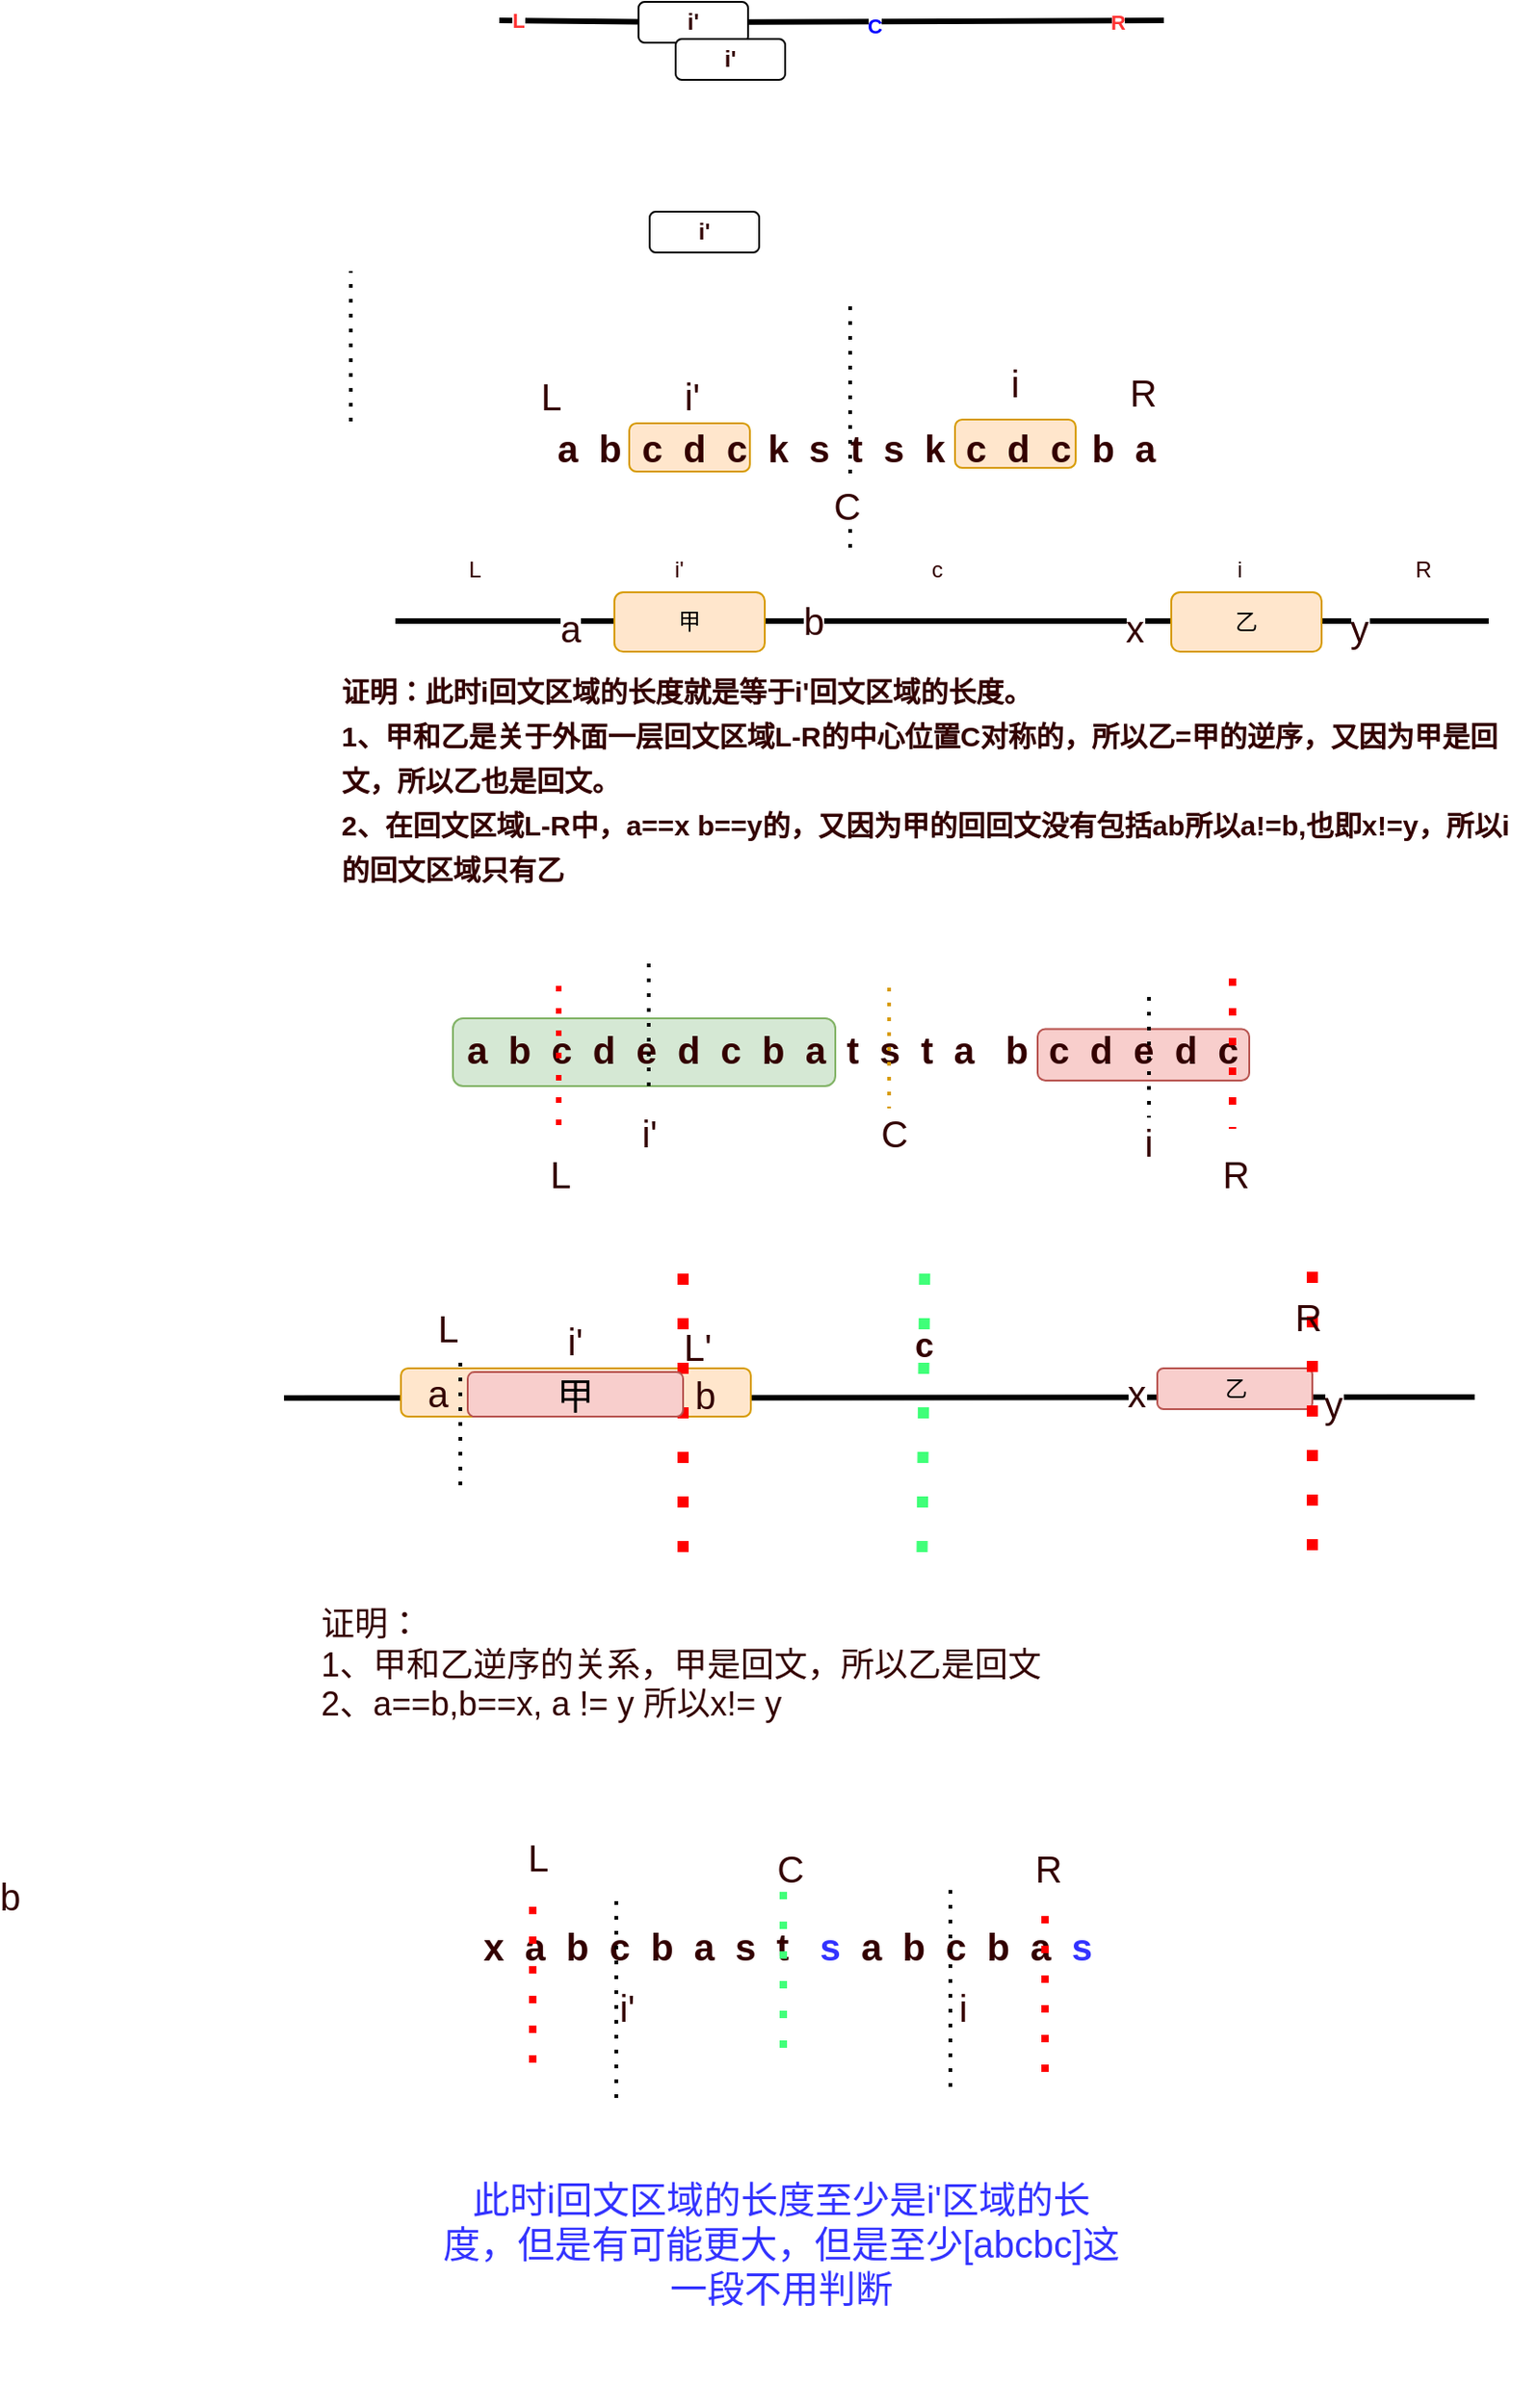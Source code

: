 <mxfile version="17.4.6" type="github">
  <diagram id="g8YlMqBbn0beKlr_bPqO" name="第 1 页">
    <mxGraphModel dx="1865" dy="539" grid="0" gridSize="10" guides="1" tooltips="1" connect="1" arrows="1" fold="1" page="1" pageScale="1" pageWidth="827" pageHeight="1169" math="0" shadow="0">
      <root>
        <mxCell id="0" />
        <mxCell id="1" parent="0" />
        <mxCell id="LV9rs-zQbGKQO7pBVukM-77" value="" style="rounded=1;whiteSpace=wrap;html=1;fontSize=20;fillColor=#f8cecc;strokeColor=#b85450;" vertex="1" parent="1">
          <mxGeometry x="523" y="844.25" width="114" height="27.75" as="geometry" />
        </mxCell>
        <mxCell id="LV9rs-zQbGKQO7pBVukM-75" value="" style="rounded=1;whiteSpace=wrap;html=1;fontSize=20;fillColor=#d5e8d4;strokeColor=#82b366;" vertex="1" parent="1">
          <mxGeometry x="208" y="838.5" width="206" height="36.5" as="geometry" />
        </mxCell>
        <mxCell id="LV9rs-zQbGKQO7pBVukM-54" value="" style="rounded=1;whiteSpace=wrap;html=1;fontSize=20;fillColor=#ffe6cc;strokeColor=#d79b00;" vertex="1" parent="1">
          <mxGeometry x="478.5" y="516" width="65" height="26" as="geometry" />
        </mxCell>
        <mxCell id="LV9rs-zQbGKQO7pBVukM-53" value="" style="rounded=1;whiteSpace=wrap;html=1;fontSize=20;fillColor=#ffe6cc;strokeColor=#d79b00;" vertex="1" parent="1">
          <mxGeometry x="303" y="518" width="65" height="26" as="geometry" />
        </mxCell>
        <mxCell id="LV9rs-zQbGKQO7pBVukM-1" value="" style="endArrow=none;html=1;rounded=0;strokeWidth=3;startArrow=none;" edge="1" parent="1" source="LV9rs-zQbGKQO7pBVukM-10">
          <mxGeometry width="50" height="50" relative="1" as="geometry">
            <mxPoint x="233" y="301" as="sourcePoint" />
            <mxPoint x="591" y="301" as="targetPoint" />
          </mxGeometry>
        </mxCell>
        <mxCell id="LV9rs-zQbGKQO7pBVukM-3" value="C" style="edgeLabel;html=1;align=center;verticalAlign=middle;resizable=0;points=[];fontStyle=1;fontColor=#0000FF;" vertex="1" connectable="0" parent="LV9rs-zQbGKQO7pBVukM-1">
          <mxGeometry x="0.09" y="-2" relative="1" as="geometry">
            <mxPoint x="-54" as="offset" />
          </mxGeometry>
        </mxCell>
        <mxCell id="LV9rs-zQbGKQO7pBVukM-5" value="&lt;font color=&quot;#ff3333&quot;&gt;R&lt;/font&gt;" style="edgeLabel;html=1;align=center;verticalAlign=middle;resizable=0;points=[];fontStyle=1" vertex="1" connectable="0" parent="LV9rs-zQbGKQO7pBVukM-1">
          <mxGeometry x="0.771" y="-1" relative="1" as="geometry">
            <mxPoint as="offset" />
          </mxGeometry>
        </mxCell>
        <mxCell id="LV9rs-zQbGKQO7pBVukM-13" value="" style="endArrow=none;html=1;rounded=0;strokeWidth=3;" edge="1" parent="1" target="LV9rs-zQbGKQO7pBVukM-10">
          <mxGeometry width="50" height="50" relative="1" as="geometry">
            <mxPoint x="233" y="301" as="sourcePoint" />
            <mxPoint x="591" y="301" as="targetPoint" />
          </mxGeometry>
        </mxCell>
        <mxCell id="LV9rs-zQbGKQO7pBVukM-15" value="L" style="edgeLabel;html=1;align=center;verticalAlign=middle;resizable=0;points=[];fontStyle=1;fontColor=#FF3333;" vertex="1" connectable="0" parent="LV9rs-zQbGKQO7pBVukM-13">
          <mxGeometry x="-0.74" relative="1" as="geometry">
            <mxPoint as="offset" />
          </mxGeometry>
        </mxCell>
        <mxCell id="LV9rs-zQbGKQO7pBVukM-10" value="&lt;b&gt;i&#39;&lt;/b&gt;" style="rounded=1;whiteSpace=wrap;html=1;fontColor=#330000;" vertex="1" parent="1">
          <mxGeometry x="308" y="291" width="59" height="22" as="geometry" />
        </mxCell>
        <mxCell id="LV9rs-zQbGKQO7pBVukM-19" value="&lt;b&gt;i&#39;&lt;/b&gt;" style="rounded=1;whiteSpace=wrap;html=1;fontColor=#330000;" vertex="1" parent="1">
          <mxGeometry x="314" y="404" width="59" height="22" as="geometry" />
        </mxCell>
        <mxCell id="LV9rs-zQbGKQO7pBVukM-39" value="&lt;b&gt;i&#39;&lt;/b&gt;" style="rounded=1;whiteSpace=wrap;html=1;fontColor=#330000;" vertex="1" parent="1">
          <mxGeometry x="328" y="311" width="59" height="22" as="geometry" />
        </mxCell>
        <mxCell id="LV9rs-zQbGKQO7pBVukM-42" value="&lt;b&gt;&lt;font style=&quot;font-size: 20px&quot;&gt;a&amp;nbsp; b&amp;nbsp; c&amp;nbsp; d&amp;nbsp; c&amp;nbsp; k&amp;nbsp; s&amp;nbsp; t&amp;nbsp; s&amp;nbsp; k&amp;nbsp; c&amp;nbsp; d&amp;nbsp; c&amp;nbsp; b&amp;nbsp; a&lt;/font&gt;&lt;/b&gt;" style="text;html=1;strokeColor=none;fillColor=none;align=center;verticalAlign=middle;whiteSpace=wrap;rounded=0;fontColor=#330000;" vertex="1" parent="1">
          <mxGeometry x="248" y="512.5" width="355" height="37" as="geometry" />
        </mxCell>
        <mxCell id="LV9rs-zQbGKQO7pBVukM-43" value="i&#39;" style="text;html=1;strokeColor=none;fillColor=none;align=center;verticalAlign=middle;whiteSpace=wrap;rounded=0;fontSize=20;fontColor=#330000;" vertex="1" parent="1">
          <mxGeometry x="307" y="488" width="60" height="30" as="geometry" />
        </mxCell>
        <mxCell id="LV9rs-zQbGKQO7pBVukM-47" value="i" style="text;html=1;strokeColor=none;fillColor=none;align=center;verticalAlign=middle;whiteSpace=wrap;rounded=0;fontSize=20;fontColor=#330000;" vertex="1" parent="1">
          <mxGeometry x="481" y="481" width="60" height="30" as="geometry" />
        </mxCell>
        <mxCell id="LV9rs-zQbGKQO7pBVukM-48" value="L" style="text;html=1;strokeColor=none;fillColor=none;align=center;verticalAlign=middle;whiteSpace=wrap;rounded=0;fontSize=20;fontColor=#330000;" vertex="1" parent="1">
          <mxGeometry x="231" y="488" width="60" height="30" as="geometry" />
        </mxCell>
        <mxCell id="LV9rs-zQbGKQO7pBVukM-49" value="R" style="text;html=1;strokeColor=none;fillColor=none;align=center;verticalAlign=middle;whiteSpace=wrap;rounded=0;fontSize=20;fontColor=#330000;" vertex="1" parent="1">
          <mxGeometry x="550" y="486" width="60" height="30" as="geometry" />
        </mxCell>
        <mxCell id="LV9rs-zQbGKQO7pBVukM-50" value="" style="endArrow=none;dashed=1;html=1;dashPattern=1 3;strokeWidth=2;rounded=0;fontSize=20;fontColor=#330000;" edge="1" parent="1">
          <mxGeometry width="50" height="50" relative="1" as="geometry">
            <mxPoint x="422" y="585" as="sourcePoint" />
            <mxPoint x="422" y="450" as="targetPoint" />
          </mxGeometry>
        </mxCell>
        <mxCell id="LV9rs-zQbGKQO7pBVukM-51" value="C" style="edgeLabel;html=1;align=center;verticalAlign=middle;resizable=0;points=[];fontSize=20;fontColor=#330000;" vertex="1" connectable="0" parent="LV9rs-zQbGKQO7pBVukM-50">
          <mxGeometry x="-0.656" y="2" relative="1" as="geometry">
            <mxPoint as="offset" />
          </mxGeometry>
        </mxCell>
        <mxCell id="LV9rs-zQbGKQO7pBVukM-52" value="" style="endArrow=none;dashed=1;html=1;dashPattern=1 3;strokeWidth=2;rounded=0;fontSize=20;fontColor=#330000;" edge="1" parent="1">
          <mxGeometry width="50" height="50" relative="1" as="geometry">
            <mxPoint x="153" y="517" as="sourcePoint" />
            <mxPoint x="153" y="436" as="targetPoint" />
          </mxGeometry>
        </mxCell>
        <mxCell id="LV9rs-zQbGKQO7pBVukM-55" value="" style="group" vertex="1" connectable="0" parent="1">
          <mxGeometry x="177" y="582" width="589" height="59" as="geometry" />
        </mxCell>
        <mxCell id="LV9rs-zQbGKQO7pBVukM-29" value="" style="endArrow=none;html=1;rounded=0;fontColor=#330000;strokeWidth=3;" edge="1" parent="LV9rs-zQbGKQO7pBVukM-55">
          <mxGeometry width="50" height="50" relative="1" as="geometry">
            <mxPoint y="42.5" as="sourcePoint" />
            <mxPoint x="589" y="42.5" as="targetPoint" />
          </mxGeometry>
        </mxCell>
        <mxCell id="LV9rs-zQbGKQO7pBVukM-57" value="a" style="edgeLabel;html=1;align=center;verticalAlign=middle;resizable=0;points=[];fontSize=20;fontColor=#330000;" vertex="1" connectable="0" parent="LV9rs-zQbGKQO7pBVukM-29">
          <mxGeometry x="-0.683" y="-3" relative="1" as="geometry">
            <mxPoint as="offset" />
          </mxGeometry>
        </mxCell>
        <mxCell id="LV9rs-zQbGKQO7pBVukM-58" value="b" style="edgeLabel;html=1;align=center;verticalAlign=middle;resizable=0;points=[];fontSize=20;fontColor=#330000;" vertex="1" connectable="0" parent="LV9rs-zQbGKQO7pBVukM-29">
          <mxGeometry x="-0.238" y="1" relative="1" as="geometry">
            <mxPoint as="offset" />
          </mxGeometry>
        </mxCell>
        <mxCell id="LV9rs-zQbGKQO7pBVukM-59" value="x" style="edgeLabel;html=1;align=center;verticalAlign=middle;resizable=0;points=[];fontSize=20;fontColor=#330000;" vertex="1" connectable="0" parent="LV9rs-zQbGKQO7pBVukM-29">
          <mxGeometry x="0.349" y="-3" relative="1" as="geometry">
            <mxPoint as="offset" />
          </mxGeometry>
        </mxCell>
        <mxCell id="LV9rs-zQbGKQO7pBVukM-60" value="y" style="edgeLabel;html=1;align=center;verticalAlign=middle;resizable=0;points=[];fontSize=20;fontColor=#330000;" vertex="1" connectable="0" parent="LV9rs-zQbGKQO7pBVukM-29">
          <mxGeometry x="0.76" y="-3" relative="1" as="geometry">
            <mxPoint as="offset" />
          </mxGeometry>
        </mxCell>
        <mxCell id="LV9rs-zQbGKQO7pBVukM-30" value="L" style="text;html=1;strokeColor=none;fillColor=none;align=center;verticalAlign=middle;whiteSpace=wrap;rounded=0;fontColor=#330000;" vertex="1" parent="LV9rs-zQbGKQO7pBVukM-55">
          <mxGeometry x="13" width="60" height="30" as="geometry" />
        </mxCell>
        <mxCell id="LV9rs-zQbGKQO7pBVukM-31" value="R" style="text;html=1;strokeColor=none;fillColor=none;align=center;verticalAlign=middle;whiteSpace=wrap;rounded=0;fontColor=#330000;" vertex="1" parent="LV9rs-zQbGKQO7pBVukM-55">
          <mxGeometry x="524" width="60" height="30" as="geometry" />
        </mxCell>
        <mxCell id="LV9rs-zQbGKQO7pBVukM-32" value="i&#39;" style="text;html=1;strokeColor=none;fillColor=none;align=center;verticalAlign=middle;whiteSpace=wrap;rounded=0;fontColor=#330000;" vertex="1" parent="LV9rs-zQbGKQO7pBVukM-55">
          <mxGeometry x="123" width="60" height="30" as="geometry" />
        </mxCell>
        <mxCell id="LV9rs-zQbGKQO7pBVukM-33" value="c" style="text;html=1;strokeColor=none;fillColor=none;align=center;verticalAlign=middle;whiteSpace=wrap;rounded=0;fontColor=#330000;" vertex="1" parent="LV9rs-zQbGKQO7pBVukM-55">
          <mxGeometry x="262" width="60" height="30" as="geometry" />
        </mxCell>
        <mxCell id="LV9rs-zQbGKQO7pBVukM-34" value="i" style="text;html=1;strokeColor=none;fillColor=none;align=center;verticalAlign=middle;whiteSpace=wrap;rounded=0;fontColor=#330000;" vertex="1" parent="LV9rs-zQbGKQO7pBVukM-55">
          <mxGeometry x="425" width="60" height="30" as="geometry" />
        </mxCell>
        <mxCell id="LV9rs-zQbGKQO7pBVukM-38" value="甲" style="rounded=1;whiteSpace=wrap;html=1;fillColor=#ffe6cc;strokeColor=#d79b00;" vertex="1" parent="LV9rs-zQbGKQO7pBVukM-55">
          <mxGeometry x="118" y="27" width="81" height="32" as="geometry" />
        </mxCell>
        <mxCell id="LV9rs-zQbGKQO7pBVukM-40" value="乙" style="rounded=1;whiteSpace=wrap;html=1;fillColor=#ffe6cc;strokeColor=#d79b00;" vertex="1" parent="LV9rs-zQbGKQO7pBVukM-55">
          <mxGeometry x="418" y="27" width="81" height="32" as="geometry" />
        </mxCell>
        <mxCell id="LV9rs-zQbGKQO7pBVukM-61" value="&lt;b style=&quot;font-size: 15px&quot;&gt;证明：此时i回文区域的长度就是等于i&#39;回文区域的长度。&lt;br&gt;1、甲和乙是关于外面一层回文区域L-R的中心位置C对称的，所以乙=甲的逆序，又因为甲是回文，所以乙也是回文。&lt;br&gt;2、在回文区域L-R中，a==x b==y的，又因为甲的回回文没有包括ab所以a!=b,也即x!=y，所以i的回文区域只有乙&lt;/b&gt;" style="text;html=1;strokeColor=none;fillColor=none;align=left;verticalAlign=middle;whiteSpace=wrap;rounded=0;fontSize=20;fontColor=#330000;" vertex="1" parent="1">
          <mxGeometry x="146" y="607" width="644" height="202" as="geometry" />
        </mxCell>
        <mxCell id="LV9rs-zQbGKQO7pBVukM-62" value="&lt;b&gt;&lt;font style=&quot;font-size: 20px&quot;&gt;a&amp;nbsp; b&amp;nbsp; c&amp;nbsp; d&amp;nbsp; e&amp;nbsp; d&amp;nbsp; c&amp;nbsp; b&amp;nbsp; a&amp;nbsp; t&amp;nbsp; s&amp;nbsp; t&amp;nbsp; a&amp;nbsp; &amp;nbsp;b&amp;nbsp; c&amp;nbsp; d&amp;nbsp; e&amp;nbsp; d&amp;nbsp; c&amp;nbsp;&amp;nbsp;&lt;/font&gt;&lt;/b&gt;" style="text;html=1;strokeColor=none;fillColor=none;align=center;verticalAlign=middle;whiteSpace=wrap;rounded=0;fontSize=15;fontColor=#330000;" vertex="1" parent="1">
          <mxGeometry x="188" y="834" width="482" height="41" as="geometry" />
        </mxCell>
        <mxCell id="LV9rs-zQbGKQO7pBVukM-63" value="C" style="text;html=1;strokeColor=none;fillColor=none;align=center;verticalAlign=middle;whiteSpace=wrap;rounded=0;fontSize=20;fontColor=#330000;" vertex="1" parent="1">
          <mxGeometry x="416" y="885" width="60" height="30" as="geometry" />
        </mxCell>
        <mxCell id="LV9rs-zQbGKQO7pBVukM-64" value="" style="endArrow=none;dashed=1;html=1;dashPattern=1 3;strokeWidth=2;rounded=0;fontSize=20;fontColor=#330000;fillColor=#ffe6cc;strokeColor=#D79B00;" edge="1" parent="1">
          <mxGeometry width="50" height="50" relative="1" as="geometry">
            <mxPoint x="443" y="822" as="sourcePoint" />
            <mxPoint x="443" y="887" as="targetPoint" />
          </mxGeometry>
        </mxCell>
        <mxCell id="LV9rs-zQbGKQO7pBVukM-65" value="" style="endArrow=none;dashed=1;html=1;dashPattern=1 3;strokeWidth=3;rounded=0;fontSize=20;fontColor=#330000;strokeColor=#FF0000;" edge="1" parent="1">
          <mxGeometry width="50" height="50" relative="1" as="geometry">
            <mxPoint x="265" y="821" as="sourcePoint" />
            <mxPoint x="265" y="902" as="targetPoint" />
          </mxGeometry>
        </mxCell>
        <mxCell id="LV9rs-zQbGKQO7pBVukM-66" value="" style="endArrow=none;dashed=1;html=1;dashPattern=1 3;strokeWidth=4;rounded=0;fontSize=20;fontColor=#330000;strokeColor=#FF0000;" edge="1" parent="1">
          <mxGeometry width="50" height="50" relative="1" as="geometry">
            <mxPoint x="628" y="817" as="sourcePoint" />
            <mxPoint x="628" y="898" as="targetPoint" />
          </mxGeometry>
        </mxCell>
        <mxCell id="LV9rs-zQbGKQO7pBVukM-68" value="L" style="text;html=1;strokeColor=none;fillColor=none;align=center;verticalAlign=middle;whiteSpace=wrap;rounded=0;fontSize=20;fontColor=#330000;" vertex="1" parent="1">
          <mxGeometry x="236" y="907" width="60" height="30" as="geometry" />
        </mxCell>
        <mxCell id="LV9rs-zQbGKQO7pBVukM-69" value="R" style="text;html=1;strokeColor=none;fillColor=none;align=center;verticalAlign=middle;whiteSpace=wrap;rounded=0;fontSize=20;fontColor=#330000;" vertex="1" parent="1">
          <mxGeometry x="600" y="907" width="60" height="30" as="geometry" />
        </mxCell>
        <mxCell id="LV9rs-zQbGKQO7pBVukM-70" value="" style="endArrow=none;dashed=1;html=1;dashPattern=1 3;strokeWidth=2;rounded=0;fontSize=20;fontColor=#330000;" edge="1" parent="1">
          <mxGeometry width="50" height="50" relative="1" as="geometry">
            <mxPoint x="583" y="827" as="sourcePoint" />
            <mxPoint x="583" y="892" as="targetPoint" />
          </mxGeometry>
        </mxCell>
        <mxCell id="LV9rs-zQbGKQO7pBVukM-72" value="i" style="text;html=1;strokeColor=none;fillColor=none;align=center;verticalAlign=middle;whiteSpace=wrap;rounded=0;fontSize=20;fontColor=#330000;" vertex="1" parent="1">
          <mxGeometry x="553" y="890" width="60" height="30" as="geometry" />
        </mxCell>
        <mxCell id="LV9rs-zQbGKQO7pBVukM-73" value="i&#39;" style="text;html=1;strokeColor=none;fillColor=none;align=center;verticalAlign=middle;whiteSpace=wrap;rounded=0;fontSize=20;fontColor=#330000;" vertex="1" parent="1">
          <mxGeometry x="284" y="885" width="60" height="30" as="geometry" />
        </mxCell>
        <mxCell id="LV9rs-zQbGKQO7pBVukM-74" value="" style="endArrow=none;dashed=1;html=1;dashPattern=1 3;strokeWidth=2;rounded=0;fontSize=20;fontColor=#330000;" edge="1" parent="1">
          <mxGeometry width="50" height="50" relative="1" as="geometry">
            <mxPoint x="313.5" y="809" as="sourcePoint" />
            <mxPoint x="313.5" y="875" as="targetPoint" />
          </mxGeometry>
        </mxCell>
        <mxCell id="LV9rs-zQbGKQO7pBVukM-79" value="" style="endArrow=none;html=1;rounded=0;fontColor=#330000;strokeWidth=3;" edge="1" parent="1">
          <mxGeometry width="50" height="50" relative="1" as="geometry">
            <mxPoint x="117" y="1043" as="sourcePoint" />
            <mxPoint x="758.5" y="1042.5" as="targetPoint" />
          </mxGeometry>
        </mxCell>
        <mxCell id="LV9rs-zQbGKQO7pBVukM-81" value="b" style="edgeLabel;html=1;align=center;verticalAlign=middle;resizable=0;points=[];fontSize=20;fontColor=#330000;" vertex="1" connectable="0" parent="LV9rs-zQbGKQO7pBVukM-79">
          <mxGeometry x="-0.238" y="1" relative="1" as="geometry">
            <mxPoint as="offset" />
          </mxGeometry>
        </mxCell>
        <mxCell id="LV9rs-zQbGKQO7pBVukM-82" value="x" style="edgeLabel;html=1;align=center;verticalAlign=middle;resizable=0;points=[];fontSize=20;fontColor=#330000;" vertex="1" connectable="0" parent="LV9rs-zQbGKQO7pBVukM-79">
          <mxGeometry x="0.349" y="-3" relative="1" as="geometry">
            <mxPoint x="26" y="-6" as="offset" />
          </mxGeometry>
        </mxCell>
        <mxCell id="LV9rs-zQbGKQO7pBVukM-83" value="y" style="edgeLabel;html=1;align=center;verticalAlign=middle;resizable=0;points=[];fontSize=20;fontColor=#330000;" vertex="1" connectable="0" parent="LV9rs-zQbGKQO7pBVukM-79">
          <mxGeometry x="0.76" y="-3" relative="1" as="geometry">
            <mxPoint as="offset" />
          </mxGeometry>
        </mxCell>
        <mxCell id="LV9rs-zQbGKQO7pBVukM-91" value="a" style="edgeLabel;html=1;align=center;verticalAlign=middle;resizable=0;points=[];fontSize=20;fontColor=#330000;" vertex="1" connectable="0" parent="LV9rs-zQbGKQO7pBVukM-79">
          <mxGeometry x="-0.83" y="-2" relative="1" as="geometry">
            <mxPoint x="29" y="-7" as="offset" />
          </mxGeometry>
        </mxCell>
        <mxCell id="LV9rs-zQbGKQO7pBVukM-93" value="b" style="edgeLabel;html=1;align=center;verticalAlign=middle;resizable=0;points=[];fontSize=20;fontColor=#330000;" vertex="1" connectable="0" parent="LV9rs-zQbGKQO7pBVukM-79">
          <mxGeometry x="-0.166" y="-5" relative="1" as="geometry">
            <mxPoint x="-416" y="263" as="offset" />
          </mxGeometry>
        </mxCell>
        <mxCell id="LV9rs-zQbGKQO7pBVukM-87" value="&lt;b&gt;&lt;font style=&quot;font-size: 18px&quot;&gt;c&lt;/font&gt;&lt;/b&gt;" style="text;html=1;strokeColor=none;fillColor=none;align=center;verticalAlign=middle;whiteSpace=wrap;rounded=0;fontColor=#330000;" vertex="1" parent="1">
          <mxGeometry x="431.5" y="1000" width="60" height="30" as="geometry" />
        </mxCell>
        <mxCell id="LV9rs-zQbGKQO7pBVukM-89" value="甲" style="rounded=1;whiteSpace=wrap;html=1;fillColor=#ffe6cc;strokeColor=#d79b00;" vertex="1" parent="1">
          <mxGeometry x="180" y="1027" width="188.5" height="26" as="geometry" />
        </mxCell>
        <mxCell id="LV9rs-zQbGKQO7pBVukM-90" value="乙" style="rounded=1;whiteSpace=wrap;html=1;fillColor=#f8cecc;strokeColor=#b85450;" vertex="1" parent="1">
          <mxGeometry x="587.5" y="1027" width="83.5" height="22" as="geometry" />
        </mxCell>
        <mxCell id="LV9rs-zQbGKQO7pBVukM-94" value="" style="endArrow=none;dashed=1;html=1;dashPattern=1 3;strokeWidth=2;rounded=0;fontSize=20;fontColor=#330000;" edge="1" parent="1">
          <mxGeometry width="50" height="50" relative="1" as="geometry">
            <mxPoint x="212" y="1090" as="sourcePoint" />
            <mxPoint x="212" y="1021" as="targetPoint" />
          </mxGeometry>
        </mxCell>
        <mxCell id="LV9rs-zQbGKQO7pBVukM-95" value="" style="endArrow=none;dashed=1;html=1;dashPattern=1 3;strokeWidth=6;rounded=0;fontSize=20;fontColor=#330000;strokeColor=#FF0000;" edge="1" parent="1">
          <mxGeometry width="50" height="50" relative="1" as="geometry">
            <mxPoint x="332" y="1126" as="sourcePoint" />
            <mxPoint x="332" y="967" as="targetPoint" />
          </mxGeometry>
        </mxCell>
        <mxCell id="LV9rs-zQbGKQO7pBVukM-96" value="L&#39;" style="text;html=1;strokeColor=none;fillColor=none;align=center;verticalAlign=middle;whiteSpace=wrap;rounded=0;fontSize=20;fontColor=#330000;" vertex="1" parent="1">
          <mxGeometry x="310" y="1000" width="60" height="30" as="geometry" />
        </mxCell>
        <mxCell id="LV9rs-zQbGKQO7pBVukM-97" value="L" style="text;strokeColor=none;fillColor=none;align=left;verticalAlign=middle;spacingLeft=4;spacingRight=4;overflow=hidden;points=[[0,0.5],[1,0.5]];portConstraint=eastwest;rotatable=0;fontSize=20;fontColor=#330000;" vertex="1" parent="1">
          <mxGeometry x="194" y="992" width="44" height="24" as="geometry" />
        </mxCell>
        <mxCell id="LV9rs-zQbGKQO7pBVukM-98" value="i&#39;" style="text;html=1;strokeColor=none;fillColor=none;align=center;verticalAlign=middle;whiteSpace=wrap;rounded=0;fontSize=20;fontColor=#330000;" vertex="1" parent="1">
          <mxGeometry x="244" y="997" width="60" height="30" as="geometry" />
        </mxCell>
        <mxCell id="LV9rs-zQbGKQO7pBVukM-99" value="甲" style="rounded=1;whiteSpace=wrap;html=1;fontSize=20;fillColor=#f8cecc;strokeColor=#b85450;" vertex="1" parent="1">
          <mxGeometry x="216" y="1029" width="116" height="24" as="geometry" />
        </mxCell>
        <mxCell id="LV9rs-zQbGKQO7pBVukM-101" value="" style="endArrow=none;dashed=1;html=1;dashPattern=1 3;strokeWidth=6;rounded=0;fontSize=20;fontColor=#330000;strokeColor=#FF0000;" edge="1" parent="1">
          <mxGeometry width="50" height="50" relative="1" as="geometry">
            <mxPoint x="671" y="1125" as="sourcePoint" />
            <mxPoint x="671" y="966" as="targetPoint" />
          </mxGeometry>
        </mxCell>
        <mxCell id="LV9rs-zQbGKQO7pBVukM-102" value="R" style="text;html=1;strokeColor=none;fillColor=none;align=center;verticalAlign=middle;whiteSpace=wrap;rounded=0;fontSize=20;fontColor=#330000;" vertex="1" parent="1">
          <mxGeometry x="639" y="984" width="60" height="30" as="geometry" />
        </mxCell>
        <mxCell id="LV9rs-zQbGKQO7pBVukM-103" value="a" style="text;html=1;strokeColor=none;fillColor=none;align=center;verticalAlign=middle;whiteSpace=wrap;rounded=0;fontSize=20;fontColor=#330000;" vertex="1" parent="1">
          <mxGeometry x="188" y="1029" width="24" height="21" as="geometry" />
        </mxCell>
        <mxCell id="LV9rs-zQbGKQO7pBVukM-104" value="b" style="text;html=1;strokeColor=none;fillColor=none;align=center;verticalAlign=middle;whiteSpace=wrap;rounded=0;fontSize=20;fontColor=#330000;" vertex="1" parent="1">
          <mxGeometry x="331.5" y="1027" width="24" height="28" as="geometry" />
        </mxCell>
        <mxCell id="LV9rs-zQbGKQO7pBVukM-105" value="" style="endArrow=none;dashed=1;html=1;dashPattern=1 3;strokeWidth=6;rounded=0;fontSize=18;fontColor=#330000;strokeColor=#40FF79;" edge="1" parent="1">
          <mxGeometry width="50" height="50" relative="1" as="geometry">
            <mxPoint x="460.75" y="1126" as="sourcePoint" />
            <mxPoint x="462.25" y="966" as="targetPoint" />
          </mxGeometry>
        </mxCell>
        <mxCell id="LV9rs-zQbGKQO7pBVukM-106" value="&lt;div&gt;&lt;span&gt;证明：&lt;/span&gt;&lt;/div&gt;&lt;div&gt;&lt;span&gt;1、甲和乙逆序的关系，甲是回文，所以乙是回文&lt;/span&gt;&lt;/div&gt;&lt;div&gt;&lt;span&gt;2、a==b,b==x, a != y 所以x!= y&lt;/span&gt;&lt;/div&gt;" style="text;html=1;strokeColor=none;fillColor=none;align=left;verticalAlign=middle;whiteSpace=wrap;rounded=0;fontSize=18;fontColor=#330000;" vertex="1" parent="1">
          <mxGeometry x="135" y="1118" width="418" height="137" as="geometry" />
        </mxCell>
        <mxCell id="LV9rs-zQbGKQO7pBVukM-107" value="&lt;b&gt;&lt;font style=&quot;font-size: 20px&quot;&gt;x&amp;nbsp; a&amp;nbsp; b&amp;nbsp; c&amp;nbsp; b&amp;nbsp; a&amp;nbsp; s&amp;nbsp; t&amp;nbsp; &amp;nbsp;&lt;font color=&quot;#3333ff&quot;&gt;s&lt;/font&gt;&amp;nbsp; a&amp;nbsp; b&amp;nbsp; c&amp;nbsp; b&amp;nbsp; a&amp;nbsp; &lt;font color=&quot;#3333ff&quot;&gt;s&lt;/font&gt;&lt;/font&gt;&lt;/b&gt;" style="text;html=1;strokeColor=none;fillColor=none;align=center;verticalAlign=middle;whiteSpace=wrap;rounded=0;fontSize=18;fontColor=#330000;" vertex="1" parent="1">
          <mxGeometry x="164" y="1325" width="449" height="27" as="geometry" />
        </mxCell>
        <mxCell id="LV9rs-zQbGKQO7pBVukM-108" value="" style="endArrow=none;dashed=1;html=1;dashPattern=1 3;strokeWidth=4;rounded=0;fontSize=20;fontColor=#330000;strokeColor=#FF0000;" edge="1" parent="1">
          <mxGeometry width="50" height="50" relative="1" as="geometry">
            <mxPoint x="251" y="1401" as="sourcePoint" />
            <mxPoint x="251" y="1305" as="targetPoint" />
          </mxGeometry>
        </mxCell>
        <mxCell id="LV9rs-zQbGKQO7pBVukM-109" value="L" style="text;html=1;strokeColor=none;fillColor=none;align=center;verticalAlign=middle;whiteSpace=wrap;rounded=0;fontSize=20;fontColor=#330000;" vertex="1" parent="1">
          <mxGeometry x="224" y="1275" width="60" height="30" as="geometry" />
        </mxCell>
        <mxCell id="LV9rs-zQbGKQO7pBVukM-111" value="" style="endArrow=none;dashed=1;html=1;dashPattern=1 3;strokeWidth=4;rounded=0;fontSize=20;fontColor=#330000;strokeColor=#FF0000;" edge="1" parent="1">
          <mxGeometry width="50" height="50" relative="1" as="geometry">
            <mxPoint x="527" y="1406" as="sourcePoint" />
            <mxPoint x="527" y="1310" as="targetPoint" />
          </mxGeometry>
        </mxCell>
        <mxCell id="LV9rs-zQbGKQO7pBVukM-112" value="R" style="text;html=1;strokeColor=none;fillColor=none;align=center;verticalAlign=middle;whiteSpace=wrap;rounded=0;fontSize=20;fontColor=#330000;" vertex="1" parent="1">
          <mxGeometry x="499" y="1281" width="60" height="30" as="geometry" />
        </mxCell>
        <mxCell id="LV9rs-zQbGKQO7pBVukM-114" value="" style="endArrow=none;dashed=1;html=1;dashPattern=1 3;strokeWidth=4;rounded=0;fontSize=20;fontColor=#330000;strokeColor=#40FF79;" edge="1" parent="1">
          <mxGeometry width="50" height="50" relative="1" as="geometry">
            <mxPoint x="386" y="1393" as="sourcePoint" />
            <mxPoint x="386" y="1297" as="targetPoint" />
          </mxGeometry>
        </mxCell>
        <mxCell id="LV9rs-zQbGKQO7pBVukM-116" value="C" style="text;html=1;strokeColor=none;fillColor=none;align=center;verticalAlign=middle;whiteSpace=wrap;rounded=0;fontSize=20;fontColor=#330000;" vertex="1" parent="1">
          <mxGeometry x="360" y="1281" width="60" height="30" as="geometry" />
        </mxCell>
        <mxCell id="LV9rs-zQbGKQO7pBVukM-117" value="i" style="text;html=1;strokeColor=none;fillColor=none;align=center;verticalAlign=middle;whiteSpace=wrap;rounded=0;fontSize=20;fontColor=#330000;" vertex="1" parent="1">
          <mxGeometry x="453" y="1356" width="60" height="30" as="geometry" />
        </mxCell>
        <mxCell id="LV9rs-zQbGKQO7pBVukM-118" value="i&#39;" style="text;html=1;strokeColor=none;fillColor=none;align=center;verticalAlign=middle;whiteSpace=wrap;rounded=0;fontSize=20;fontColor=#330000;" vertex="1" parent="1">
          <mxGeometry x="272" y="1356" width="60" height="30" as="geometry" />
        </mxCell>
        <mxCell id="LV9rs-zQbGKQO7pBVukM-119" value="" style="endArrow=none;dashed=1;html=1;dashPattern=1 3;strokeWidth=2;rounded=0;fontSize=20;fontColor=#330000;" edge="1" parent="1">
          <mxGeometry width="50" height="50" relative="1" as="geometry">
            <mxPoint x="296" y="1420" as="sourcePoint" />
            <mxPoint x="296" y="1311" as="targetPoint" />
          </mxGeometry>
        </mxCell>
        <mxCell id="LV9rs-zQbGKQO7pBVukM-120" value="" style="endArrow=none;dashed=1;html=1;dashPattern=1 3;strokeWidth=2;rounded=0;fontSize=20;fontColor=#330000;" edge="1" parent="1">
          <mxGeometry width="50" height="50" relative="1" as="geometry">
            <mxPoint x="476" y="1414" as="sourcePoint" />
            <mxPoint x="476" y="1305" as="targetPoint" />
          </mxGeometry>
        </mxCell>
        <mxCell id="LV9rs-zQbGKQO7pBVukM-121" value="此时i回文区域的长度至少是i&#39;区域的长度，但是有可能更大，但是至少[abcbc]这一段不用判断" style="text;html=1;strokeColor=none;fillColor=none;align=center;verticalAlign=middle;whiteSpace=wrap;rounded=0;fontSize=20;fontColor=#3333FF;" vertex="1" parent="1">
          <mxGeometry x="198" y="1409" width="374" height="177" as="geometry" />
        </mxCell>
      </root>
    </mxGraphModel>
  </diagram>
</mxfile>
